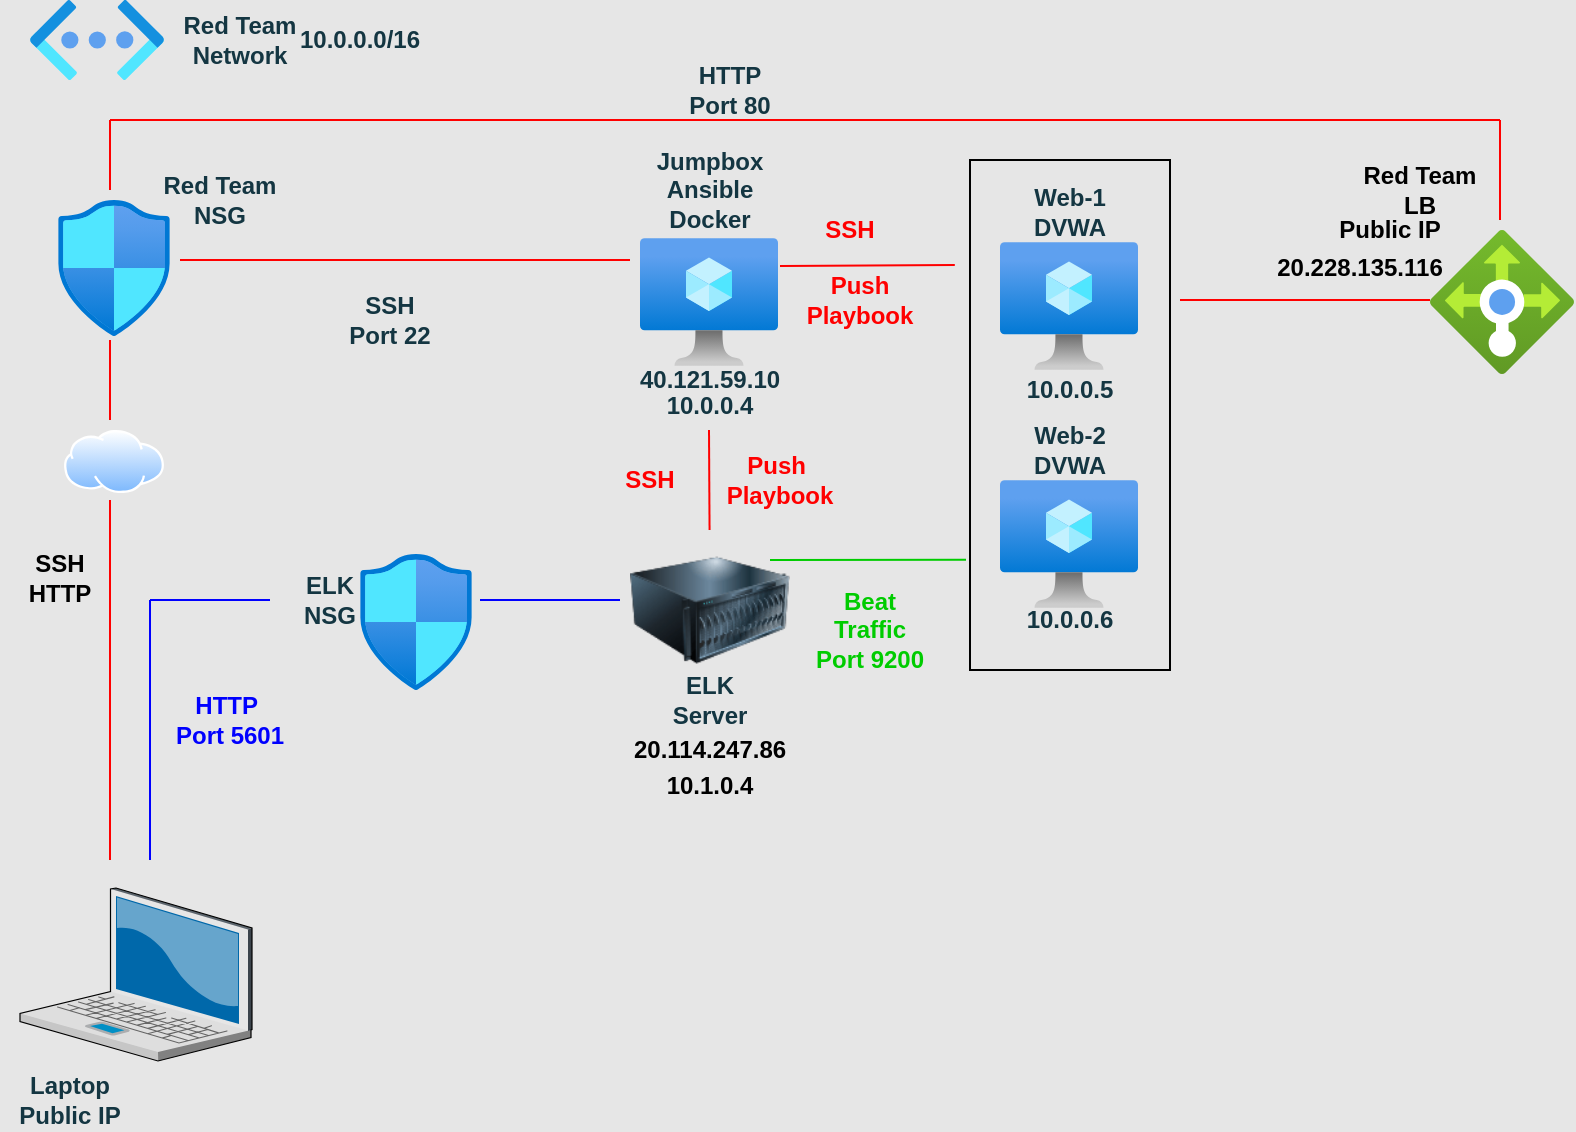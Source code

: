 <mxfile version="17.2.1" type="github">
  <diagram id="7JgEU1GL1kRXRiRiopfY" name="Page-1">
    <mxGraphModel dx="1038" dy="571" grid="1" gridSize="5" guides="1" tooltips="1" connect="1" arrows="1" fold="1" page="1" pageScale="1" pageWidth="850" pageHeight="1100" background="#E6E6E6" math="0" shadow="0">
      <root>
        <mxCell id="0" />
        <mxCell id="1" parent="0" />
        <mxCell id="CyG0Yu4v873ZvDSULwRe-1" value="" style="aspect=fixed;html=1;points=[];align=center;image;fontSize=12;image=img/lib/azure2/networking/Load_Balancers.svg;rounded=0;sketch=0;fontColor=#143642;strokeColor=#0F8B8D;fillColor=#FAE5C7;" parent="1" vertex="1">
          <mxGeometry x="730" y="135" width="72" height="72" as="geometry" />
        </mxCell>
        <mxCell id="CyG0Yu4v873ZvDSULwRe-2" value="" style="aspect=fixed;html=1;points=[];align=center;image;fontSize=12;image=img/lib/azure2/networking/Virtual_Networks_Classic.svg;rounded=0;sketch=0;fontColor=#143642;strokeColor=#0F8B8D;fillColor=#FAE5C7;" parent="1" vertex="1">
          <mxGeometry x="30" y="20" width="67" height="40" as="geometry" />
        </mxCell>
        <mxCell id="CyG0Yu4v873ZvDSULwRe-3" value="&lt;b&gt;Red Team&lt;br&gt;Network&lt;br&gt;&lt;/b&gt;" style="text;html=1;strokeColor=none;fillColor=none;align=center;verticalAlign=middle;whiteSpace=wrap;rounded=0;sketch=0;fontColor=#143642;" parent="1" vertex="1">
          <mxGeometry x="105" y="25" width="60" height="30" as="geometry" />
        </mxCell>
        <mxCell id="CyG0Yu4v873ZvDSULwRe-4" value="&lt;b&gt;10.0.0.0/16&lt;/b&gt;" style="text;html=1;strokeColor=none;fillColor=none;align=center;verticalAlign=middle;whiteSpace=wrap;rounded=0;sketch=0;fontColor=#143642;" parent="1" vertex="1">
          <mxGeometry x="165" y="25" width="60" height="30" as="geometry" />
        </mxCell>
        <mxCell id="CyG0Yu4v873ZvDSULwRe-5" value="" style="verticalLabelPosition=bottom;sketch=0;aspect=fixed;html=1;verticalAlign=top;strokeColor=none;align=center;outlineConnect=0;shape=mxgraph.citrix.laptop_2;rounded=0;fontColor=#143642;fillColor=#FAE5C7;" parent="1" vertex="1">
          <mxGeometry x="25" y="464" width="116" height="86.5" as="geometry" />
        </mxCell>
        <mxCell id="CyG0Yu4v873ZvDSULwRe-6" value="&lt;b&gt;Laptop&lt;br&gt;Public IP&lt;br&gt;&lt;/b&gt;" style="text;html=1;strokeColor=none;fillColor=none;align=center;verticalAlign=middle;whiteSpace=wrap;rounded=0;sketch=0;fontColor=#143642;" parent="1" vertex="1">
          <mxGeometry x="20" y="555" width="60" height="30" as="geometry" />
        </mxCell>
        <mxCell id="CyG0Yu4v873ZvDSULwRe-7" value="" style="aspect=fixed;perimeter=ellipsePerimeter;html=1;align=center;shadow=0;dashed=0;spacingTop=3;image;image=img/lib/active_directory/internet_cloud.svg;rounded=0;sketch=0;fontColor=#143642;strokeColor=#0F8B8D;fillColor=#FAE5C7;" parent="1" vertex="1">
          <mxGeometry x="47" y="235" width="50" height="31.5" as="geometry" />
        </mxCell>
        <mxCell id="CyG0Yu4v873ZvDSULwRe-10" value="" style="endArrow=none;html=1;rounded=1;sketch=0;fontColor=#143642;strokeColor=#FF0000;fillColor=#FAE5C7;curved=0;" parent="1" edge="1">
          <mxGeometry width="50" height="50" relative="1" as="geometry">
            <mxPoint x="70" y="80" as="sourcePoint" />
            <mxPoint x="765" y="80" as="targetPoint" />
          </mxGeometry>
        </mxCell>
        <mxCell id="CyG0Yu4v873ZvDSULwRe-11" value="" style="endArrow=none;html=1;rounded=1;sketch=0;fontColor=#143642;strokeColor=#FF0000;fillColor=#FAE5C7;curved=0;" parent="1" edge="1">
          <mxGeometry width="50" height="50" relative="1" as="geometry">
            <mxPoint x="765" y="130" as="sourcePoint" />
            <mxPoint x="765" y="80" as="targetPoint" />
          </mxGeometry>
        </mxCell>
        <mxCell id="CyG0Yu4v873ZvDSULwRe-12" value="&lt;b&gt;HTTP Port 80&lt;/b&gt;" style="text;html=1;strokeColor=none;fillColor=none;align=center;verticalAlign=middle;whiteSpace=wrap;rounded=0;sketch=0;fontColor=#143642;" parent="1" vertex="1">
          <mxGeometry x="350" y="50" width="60" height="30" as="geometry" />
        </mxCell>
        <mxCell id="CyG0Yu4v873ZvDSULwRe-18" value="" style="aspect=fixed;html=1;points=[];align=center;image;fontSize=12;image=img/lib/azure2/compute/Virtual_Machine.svg;rounded=0;sketch=0;fontColor=#143642;strokeColor=#0F8B8D;fillColor=#FAE5C7;" parent="1" vertex="1">
          <mxGeometry x="515" y="141" width="69" height="64" as="geometry" />
        </mxCell>
        <mxCell id="CyG0Yu4v873ZvDSULwRe-19" value="" style="aspect=fixed;html=1;points=[];align=center;image;fontSize=12;image=img/lib/azure2/compute/Virtual_Machine.svg;rounded=0;sketch=0;fontColor=#143642;strokeColor=#0F8B8D;fillColor=#FAE5C7;" parent="1" vertex="1">
          <mxGeometry x="515" y="260" width="69" height="64" as="geometry" />
        </mxCell>
        <mxCell id="CyG0Yu4v873ZvDSULwRe-20" value="&lt;b&gt;Web-1&lt;br&gt;DVWA&lt;/b&gt;" style="text;html=1;strokeColor=none;fillColor=none;align=center;verticalAlign=middle;whiteSpace=wrap;rounded=0;sketch=0;fontColor=#143642;" parent="1" vertex="1">
          <mxGeometry x="519.5" y="111" width="60" height="30" as="geometry" />
        </mxCell>
        <mxCell id="CyG0Yu4v873ZvDSULwRe-21" value="&lt;b&gt;Web-2&lt;br&gt;DVWA&lt;br&gt;&lt;/b&gt;" style="text;html=1;strokeColor=none;fillColor=none;align=center;verticalAlign=middle;whiteSpace=wrap;rounded=0;sketch=0;fontColor=#143642;" parent="1" vertex="1">
          <mxGeometry x="519.5" y="230" width="60" height="30" as="geometry" />
        </mxCell>
        <mxCell id="CyG0Yu4v873ZvDSULwRe-22" value="&lt;b&gt;10.0.0.5&lt;/b&gt;" style="text;html=1;strokeColor=none;fillColor=none;align=center;verticalAlign=middle;whiteSpace=wrap;rounded=0;sketch=0;fontColor=#143642;" parent="1" vertex="1">
          <mxGeometry x="519.5" y="200" width="60" height="30" as="geometry" />
        </mxCell>
        <mxCell id="CyG0Yu4v873ZvDSULwRe-23" value="&lt;b&gt;10.0.0.6&lt;/b&gt;" style="text;html=1;strokeColor=none;fillColor=none;align=center;verticalAlign=middle;whiteSpace=wrap;rounded=0;sketch=0;fontColor=#143642;" parent="1" vertex="1">
          <mxGeometry x="519.5" y="315" width="60" height="30" as="geometry" />
        </mxCell>
        <mxCell id="CyG0Yu4v873ZvDSULwRe-25" value="&lt;b&gt;Red Team&lt;br&gt;NSG&lt;br&gt;&lt;/b&gt;" style="text;html=1;strokeColor=none;fillColor=none;align=center;verticalAlign=middle;whiteSpace=wrap;rounded=0;sketch=0;fontColor=#143642;" parent="1" vertex="1">
          <mxGeometry x="95" y="105" width="60" height="30" as="geometry" />
        </mxCell>
        <mxCell id="CyG0Yu4v873ZvDSULwRe-27" value="" style="aspect=fixed;html=1;points=[];align=center;image;fontSize=12;image=img/lib/azure2/compute/Virtual_Machine.svg;rounded=0;sketch=0;fontColor=#143642;strokeColor=#0F8B8D;fillColor=#FAE5C7;" parent="1" vertex="1">
          <mxGeometry x="335" y="139" width="69" height="64" as="geometry" />
        </mxCell>
        <mxCell id="CyG0Yu4v873ZvDSULwRe-28" value="&lt;b&gt;Jumpbox&lt;br&gt;Ansible&lt;br&gt;Docker&lt;br&gt;&lt;/b&gt;" style="text;html=1;strokeColor=none;fillColor=none;align=center;verticalAlign=middle;whiteSpace=wrap;rounded=0;sketch=0;fontColor=#143642;" parent="1" vertex="1">
          <mxGeometry x="339.5" y="100" width="60" height="30" as="geometry" />
        </mxCell>
        <mxCell id="CyG0Yu4v873ZvDSULwRe-29" value="&lt;b&gt;40.121.59.10&lt;/b&gt;" style="text;html=1;strokeColor=none;fillColor=none;align=center;verticalAlign=middle;whiteSpace=wrap;rounded=0;sketch=0;fontColor=#143642;" parent="1" vertex="1">
          <mxGeometry x="339.5" y="195" width="60" height="30" as="geometry" />
        </mxCell>
        <mxCell id="CyG0Yu4v873ZvDSULwRe-30" value="&lt;b&gt;10.0.0.4&lt;/b&gt;" style="text;html=1;strokeColor=none;fillColor=none;align=center;verticalAlign=middle;whiteSpace=wrap;rounded=0;sketch=0;fontColor=#143642;" parent="1" vertex="1">
          <mxGeometry x="339.5" y="210" width="60" height="25" as="geometry" />
        </mxCell>
        <mxCell id="CyG0Yu4v873ZvDSULwRe-34" value="&lt;b&gt;SSH&lt;br&gt;Port 22&lt;/b&gt;" style="text;html=1;strokeColor=none;fillColor=none;align=center;verticalAlign=middle;whiteSpace=wrap;rounded=0;sketch=0;fontColor=#143642;" parent="1" vertex="1">
          <mxGeometry x="180" y="165" width="60" height="30" as="geometry" />
        </mxCell>
        <mxCell id="CyG0Yu4v873ZvDSULwRe-35" value="" style="aspect=fixed;html=1;points=[];align=center;image;fontSize=12;image=img/lib/azure2/networking/Network_Security_Groups.svg;rounded=0;sketch=0;fontColor=#143642;strokeColor=#0F8B8D;fillColor=#FAE5C7;" parent="1" vertex="1">
          <mxGeometry x="195" y="297" width="56.0" height="68" as="geometry" />
        </mxCell>
        <mxCell id="CyG0Yu4v873ZvDSULwRe-38" value="&lt;b&gt;ELK&lt;br&gt;NSG&lt;br&gt;&lt;/b&gt;" style="text;html=1;strokeColor=none;fillColor=none;align=center;verticalAlign=middle;whiteSpace=wrap;rounded=0;sketch=0;fontColor=#143642;" parent="1" vertex="1">
          <mxGeometry x="150" y="305" width="60" height="30" as="geometry" />
        </mxCell>
        <mxCell id="CyG0Yu4v873ZvDSULwRe-39" value="" style="image;html=1;image=img/lib/clip_art/computers/Server_128x128.png;rounded=0;sketch=0;fontColor=#143642;strokeColor=#0F8B8D;fillColor=#FAE5C7;" parent="1" vertex="1">
          <mxGeometry x="330" y="285" width="80" height="80" as="geometry" />
        </mxCell>
        <mxCell id="CyG0Yu4v873ZvDSULwRe-40" value="&lt;b&gt;ELK&lt;br&gt;Server&lt;br&gt;&lt;/b&gt;" style="text;html=1;strokeColor=none;fillColor=none;align=center;verticalAlign=middle;whiteSpace=wrap;rounded=0;sketch=0;fontColor=#143642;" parent="1" vertex="1">
          <mxGeometry x="339.5" y="355" width="60" height="30" as="geometry" />
        </mxCell>
        <mxCell id="CyG0Yu4v873ZvDSULwRe-51" value="&lt;font color=&quot;#0000ff&quot;&gt;&lt;b&gt;HTTP&amp;nbsp;&lt;br&gt;Port 5601&lt;/b&gt;&lt;br&gt;&lt;/font&gt;" style="text;html=1;strokeColor=none;fillColor=none;align=center;verticalAlign=middle;whiteSpace=wrap;rounded=0;sketch=0;fontColor=#FF66FF;" parent="1" vertex="1">
          <mxGeometry x="100" y="365" width="60" height="30" as="geometry" />
        </mxCell>
        <mxCell id="CyG0Yu4v873ZvDSULwRe-53" value="&lt;b&gt;&lt;font color=&quot;#000000&quot;&gt;20.114.247.86&lt;/font&gt;&lt;/b&gt;" style="text;html=1;strokeColor=none;fillColor=none;align=center;verticalAlign=middle;whiteSpace=wrap;rounded=0;sketch=0;fontColor=#0000FF;" parent="1" vertex="1">
          <mxGeometry x="339.5" y="380" width="60" height="30" as="geometry" />
        </mxCell>
        <mxCell id="CyG0Yu4v873ZvDSULwRe-55" value="&lt;b&gt;10.1.0.4&lt;/b&gt;" style="text;html=1;strokeColor=none;fillColor=none;align=center;verticalAlign=middle;whiteSpace=wrap;rounded=0;sketch=0;fontColor=#000000;" parent="1" vertex="1">
          <mxGeometry x="339.5" y="400" width="60" height="25" as="geometry" />
        </mxCell>
        <mxCell id="CyG0Yu4v873ZvDSULwRe-57" value="&lt;b&gt;Red Team&lt;br&gt;LB&lt;br&gt;&lt;/b&gt;" style="text;html=1;strokeColor=none;fillColor=none;align=center;verticalAlign=middle;whiteSpace=wrap;rounded=0;sketch=0;fontColor=#000000;" parent="1" vertex="1">
          <mxGeometry x="695" y="100" width="60" height="30" as="geometry" />
        </mxCell>
        <mxCell id="CyG0Yu4v873ZvDSULwRe-58" value="&lt;b&gt;Public IP&lt;/b&gt;" style="text;html=1;strokeColor=none;fillColor=none;align=center;verticalAlign=middle;whiteSpace=wrap;rounded=0;sketch=0;fontColor=#000000;" parent="1" vertex="1">
          <mxGeometry x="680" y="120" width="60" height="30" as="geometry" />
        </mxCell>
        <mxCell id="g773JrHmCgqOQnqP-AjN-1" value="&lt;b&gt;SSH&lt;br&gt;HTTP&lt;br&gt;&lt;/b&gt;" style="text;html=1;strokeColor=none;fillColor=none;align=center;verticalAlign=middle;whiteSpace=wrap;rounded=0;sketch=0;fontColor=#000000;" parent="1" vertex="1">
          <mxGeometry x="15" y="294" width="60" height="30" as="geometry" />
        </mxCell>
        <mxCell id="CyG0Yu4v873ZvDSULwRe-24" value="" style="aspect=fixed;html=1;points=[];align=center;image;fontSize=12;image=img/lib/azure2/networking/Network_Security_Groups.svg;rounded=0;sketch=0;fontColor=#143642;strokeColor=#0F8B8D;fillColor=#FAE5C7;" parent="1" vertex="1">
          <mxGeometry x="44" y="120" width="56.0" height="68" as="geometry" />
        </mxCell>
        <mxCell id="g773JrHmCgqOQnqP-AjN-6" value="" style="endArrow=none;html=1;rounded=1;sketch=0;fontColor=#000000;strokeColor=#FF0000;fillColor=#FAE5C7;curved=0;" parent="1" edge="1">
          <mxGeometry width="50" height="50" relative="1" as="geometry">
            <mxPoint x="70" y="230" as="sourcePoint" />
            <mxPoint x="70" y="190" as="targetPoint" />
          </mxGeometry>
        </mxCell>
        <mxCell id="g773JrHmCgqOQnqP-AjN-8" value="" style="endArrow=none;html=1;rounded=1;sketch=0;fontColor=#000000;strokeColor=#FF0000;fillColor=#FAE5C7;curved=0;" parent="1" edge="1">
          <mxGeometry width="50" height="50" relative="1" as="geometry">
            <mxPoint x="70" y="115" as="sourcePoint" />
            <mxPoint x="70" y="80" as="targetPoint" />
          </mxGeometry>
        </mxCell>
        <mxCell id="g773JrHmCgqOQnqP-AjN-17" value="" style="whiteSpace=wrap;html=1;rounded=0;sketch=0;fontColor=#000000;strokeColor=#000000;strokeWidth=1;fillColor=none;gradientColor=#ffffff;" parent="1" vertex="1">
          <mxGeometry x="500" y="100" width="100" height="255" as="geometry" />
        </mxCell>
        <mxCell id="g773JrHmCgqOQnqP-AjN-25" value="" style="endArrow=none;html=1;rounded=1;sketch=0;fontColor=#000000;strokeColor=#FF0000;fillColor=#FAE5C7;curved=0;entryX=0;entryY=0.486;entryDx=0;entryDy=0;entryPerimeter=0;" parent="1" target="CyG0Yu4v873ZvDSULwRe-1" edge="1">
          <mxGeometry width="50" height="50" relative="1" as="geometry">
            <mxPoint x="605" y="170" as="sourcePoint" />
            <mxPoint x="450" y="260" as="targetPoint" />
          </mxGeometry>
        </mxCell>
        <mxCell id="g773JrHmCgqOQnqP-AjN-26" value="" style="endArrow=none;html=1;rounded=1;sketch=0;fontColor=#000000;strokeColor=#FF0000;fillColor=#FAE5C7;curved=0;" parent="1" edge="1">
          <mxGeometry width="50" height="50" relative="1" as="geometry">
            <mxPoint x="70" y="450" as="sourcePoint" />
            <mxPoint x="70" y="270" as="targetPoint" />
          </mxGeometry>
        </mxCell>
        <mxCell id="g773JrHmCgqOQnqP-AjN-27" value="&lt;b&gt;&lt;font color=&quot;#00cc00&quot;&gt;Beat Traffic&lt;br&gt;Port 9200&lt;br&gt;&lt;/font&gt;&lt;/b&gt;" style="text;html=1;strokeColor=none;fillColor=none;align=center;verticalAlign=middle;whiteSpace=wrap;rounded=0;sketch=0;fontColor=#000000;" parent="1" vertex="1">
          <mxGeometry x="420" y="320" width="60" height="30" as="geometry" />
        </mxCell>
        <mxCell id="g773JrHmCgqOQnqP-AjN-30" value="" style="endArrow=none;html=1;rounded=1;sketch=0;fontColor=#00CC00;strokeColor=#00CC00;fillColor=#FAE5C7;curved=0;entryX=-0.02;entryY=0.784;entryDx=0;entryDy=0;entryPerimeter=0;" parent="1" target="g773JrHmCgqOQnqP-AjN-17" edge="1">
          <mxGeometry width="50" height="50" relative="1" as="geometry">
            <mxPoint x="400" y="300" as="sourcePoint" />
            <mxPoint x="450" y="250" as="targetPoint" />
          </mxGeometry>
        </mxCell>
        <mxCell id="g773JrHmCgqOQnqP-AjN-32" value="" style="endArrow=none;html=1;rounded=1;sketch=0;fontColor=#00CC00;strokeColor=#0000FF;fillColor=#FAE5C7;curved=0;" parent="1" edge="1">
          <mxGeometry width="50" height="50" relative="1" as="geometry">
            <mxPoint x="90" y="450" as="sourcePoint" />
            <mxPoint x="90" y="320" as="targetPoint" />
          </mxGeometry>
        </mxCell>
        <mxCell id="g773JrHmCgqOQnqP-AjN-33" value="" style="endArrow=none;html=1;rounded=1;sketch=0;fontColor=#00CC00;strokeColor=#0000FF;fillColor=#FAE5C7;curved=0;entryX=0;entryY=0.5;entryDx=0;entryDy=0;" parent="1" target="CyG0Yu4v873ZvDSULwRe-38" edge="1">
          <mxGeometry width="50" height="50" relative="1" as="geometry">
            <mxPoint x="90" y="320" as="sourcePoint" />
            <mxPoint x="450" y="250" as="targetPoint" />
          </mxGeometry>
        </mxCell>
        <mxCell id="g773JrHmCgqOQnqP-AjN-34" value="" style="endArrow=none;html=1;rounded=1;sketch=0;fontColor=#00CC00;strokeColor=#0000FF;fillColor=#FAE5C7;curved=0;" parent="1" edge="1">
          <mxGeometry width="50" height="50" relative="1" as="geometry">
            <mxPoint x="255" y="320" as="sourcePoint" />
            <mxPoint x="325" y="320" as="targetPoint" />
          </mxGeometry>
        </mxCell>
        <mxCell id="g773JrHmCgqOQnqP-AjN-36" value="&lt;b&gt;20.228.135.116&lt;/b&gt;" style="text;html=1;strokeColor=none;fillColor=none;align=center;verticalAlign=middle;whiteSpace=wrap;rounded=0;sketch=0;fontColor=#000000;" parent="1" vertex="1">
          <mxGeometry x="665" y="139" width="60" height="30" as="geometry" />
        </mxCell>
        <mxCell id="g773JrHmCgqOQnqP-AjN-37" value="" style="endArrow=none;html=1;rounded=1;sketch=0;fontColor=#000000;strokeColor=#FF0000;fillColor=#FAE5C7;curved=0;" parent="1" edge="1">
          <mxGeometry width="50" height="50" relative="1" as="geometry">
            <mxPoint x="105" y="150" as="sourcePoint" />
            <mxPoint x="330" y="150" as="targetPoint" />
          </mxGeometry>
        </mxCell>
        <mxCell id="g773JrHmCgqOQnqP-AjN-38" value="" style="endArrow=none;html=1;rounded=1;sketch=0;fontColor=#000000;strokeColor=#FF0000;fillColor=#FAE5C7;curved=0;entryX=-0.076;entryY=0.206;entryDx=0;entryDy=0;entryPerimeter=0;" parent="1" target="g773JrHmCgqOQnqP-AjN-17" edge="1">
          <mxGeometry width="50" height="50" relative="1" as="geometry">
            <mxPoint x="405" y="153" as="sourcePoint" />
            <mxPoint x="450" y="275" as="targetPoint" />
          </mxGeometry>
        </mxCell>
        <mxCell id="6NIMHxjt_7RKigEnM4-s-1" value="" style="endArrow=none;html=1;rounded=0;entryX=0.5;entryY=1;entryDx=0;entryDy=0;strokeColor=#FF0000;" edge="1" parent="1" source="CyG0Yu4v873ZvDSULwRe-39" target="CyG0Yu4v873ZvDSULwRe-30">
          <mxGeometry width="50" height="50" relative="1" as="geometry">
            <mxPoint x="400" y="320" as="sourcePoint" />
            <mxPoint x="450" y="270" as="targetPoint" />
          </mxGeometry>
        </mxCell>
        <mxCell id="6NIMHxjt_7RKigEnM4-s-2" value="&lt;b&gt;&lt;font color=&quot;#ff0000&quot;&gt;SSH&lt;/font&gt;&lt;/b&gt;" style="text;html=1;strokeColor=none;fillColor=none;align=center;verticalAlign=middle;whiteSpace=wrap;rounded=0;" vertex="1" parent="1">
          <mxGeometry x="410" y="120" width="60" height="30" as="geometry" />
        </mxCell>
        <mxCell id="6NIMHxjt_7RKigEnM4-s-3" value="&lt;b&gt;&lt;font color=&quot;#ff0000&quot;&gt;SSH&lt;/font&gt;&lt;/b&gt;" style="text;html=1;strokeColor=none;fillColor=none;align=center;verticalAlign=middle;whiteSpace=wrap;rounded=0;" vertex="1" parent="1">
          <mxGeometry x="310" y="245" width="60" height="30" as="geometry" />
        </mxCell>
        <mxCell id="6NIMHxjt_7RKigEnM4-s-4" value="&lt;b&gt;Push&amp;nbsp;&lt;br&gt;Playbook&lt;br&gt;&lt;/b&gt;" style="text;html=1;strokeColor=none;fillColor=none;align=center;verticalAlign=middle;whiteSpace=wrap;rounded=0;fontColor=#FF0000;" vertex="1" parent="1">
          <mxGeometry x="375" y="245" width="60" height="30" as="geometry" />
        </mxCell>
        <mxCell id="6NIMHxjt_7RKigEnM4-s-5" value="&lt;b&gt;Push&lt;br&gt;Playbook&lt;br&gt;&lt;/b&gt;" style="text;html=1;strokeColor=none;fillColor=none;align=center;verticalAlign=middle;whiteSpace=wrap;rounded=0;fontColor=#FF0000;" vertex="1" parent="1">
          <mxGeometry x="415" y="155" width="60" height="30" as="geometry" />
        </mxCell>
      </root>
    </mxGraphModel>
  </diagram>
</mxfile>
